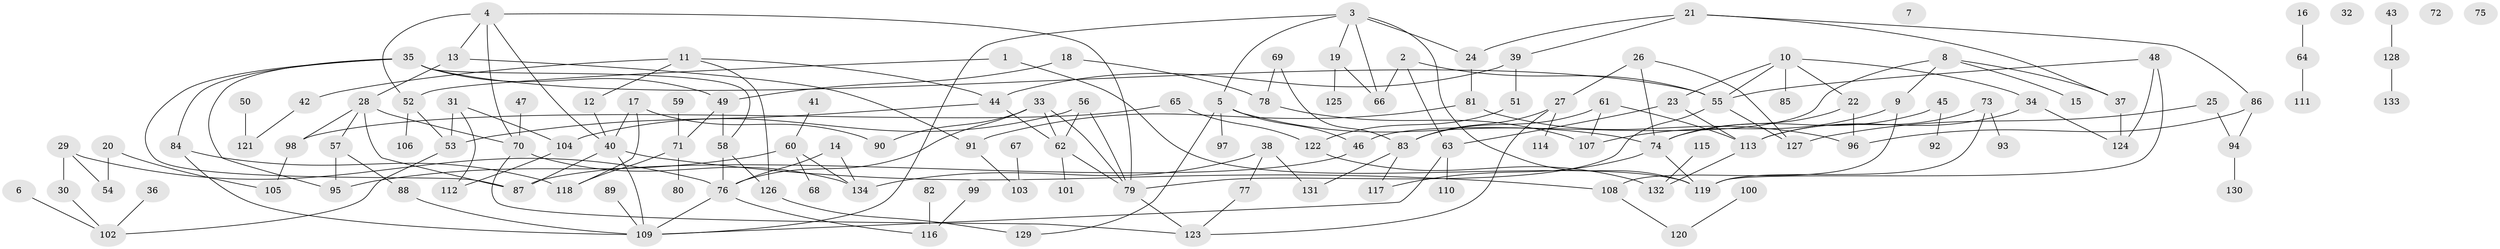 // coarse degree distribution, {4: 0.17142857142857143, 3: 0.2, 7: 0.2, 2: 0.2, 6: 0.08571428571428572, 10: 0.02857142857142857, 1: 0.11428571428571428}
// Generated by graph-tools (version 1.1) at 2025/35/03/04/25 23:35:45]
// undirected, 134 vertices, 183 edges
graph export_dot {
  node [color=gray90,style=filled];
  1;
  2;
  3;
  4;
  5;
  6;
  7;
  8;
  9;
  10;
  11;
  12;
  13;
  14;
  15;
  16;
  17;
  18;
  19;
  20;
  21;
  22;
  23;
  24;
  25;
  26;
  27;
  28;
  29;
  30;
  31;
  32;
  33;
  34;
  35;
  36;
  37;
  38;
  39;
  40;
  41;
  42;
  43;
  44;
  45;
  46;
  47;
  48;
  49;
  50;
  51;
  52;
  53;
  54;
  55;
  56;
  57;
  58;
  59;
  60;
  61;
  62;
  63;
  64;
  65;
  66;
  67;
  68;
  69;
  70;
  71;
  72;
  73;
  74;
  75;
  76;
  77;
  78;
  79;
  80;
  81;
  82;
  83;
  84;
  85;
  86;
  87;
  88;
  89;
  90;
  91;
  92;
  93;
  94;
  95;
  96;
  97;
  98;
  99;
  100;
  101;
  102;
  103;
  104;
  105;
  106;
  107;
  108;
  109;
  110;
  111;
  112;
  113;
  114;
  115;
  116;
  117;
  118;
  119;
  120;
  121;
  122;
  123;
  124;
  125;
  126;
  127;
  128;
  129;
  130;
  131;
  132;
  133;
  134;
  1 -- 52;
  1 -- 119;
  2 -- 55;
  2 -- 63;
  2 -- 66;
  3 -- 5;
  3 -- 19;
  3 -- 24;
  3 -- 66;
  3 -- 109;
  3 -- 119;
  4 -- 13;
  4 -- 40;
  4 -- 52;
  4 -- 70;
  4 -- 79;
  5 -- 46;
  5 -- 74;
  5 -- 97;
  5 -- 129;
  6 -- 102;
  8 -- 9;
  8 -- 15;
  8 -- 37;
  8 -- 46;
  9 -- 107;
  9 -- 108;
  10 -- 22;
  10 -- 23;
  10 -- 34;
  10 -- 55;
  10 -- 85;
  11 -- 12;
  11 -- 42;
  11 -- 44;
  11 -- 126;
  12 -- 40;
  13 -- 28;
  13 -- 91;
  14 -- 76;
  14 -- 134;
  16 -- 64;
  17 -- 40;
  17 -- 90;
  17 -- 118;
  18 -- 49;
  18 -- 78;
  19 -- 66;
  19 -- 125;
  20 -- 54;
  20 -- 105;
  21 -- 24;
  21 -- 37;
  21 -- 39;
  21 -- 86;
  22 -- 74;
  22 -- 96;
  23 -- 63;
  23 -- 113;
  24 -- 81;
  25 -- 94;
  25 -- 127;
  26 -- 27;
  26 -- 74;
  26 -- 127;
  27 -- 83;
  27 -- 114;
  27 -- 123;
  28 -- 57;
  28 -- 70;
  28 -- 87;
  28 -- 98;
  29 -- 30;
  29 -- 54;
  29 -- 76;
  30 -- 102;
  31 -- 53;
  31 -- 104;
  31 -- 112;
  33 -- 62;
  33 -- 76;
  33 -- 79;
  33 -- 90;
  34 -- 113;
  34 -- 124;
  35 -- 49;
  35 -- 55;
  35 -- 58;
  35 -- 84;
  35 -- 87;
  35 -- 95;
  36 -- 102;
  37 -- 124;
  38 -- 77;
  38 -- 131;
  38 -- 134;
  39 -- 44;
  39 -- 51;
  40 -- 87;
  40 -- 108;
  40 -- 109;
  41 -- 60;
  42 -- 121;
  43 -- 128;
  44 -- 53;
  44 -- 62;
  45 -- 74;
  45 -- 92;
  46 -- 87;
  47 -- 70;
  48 -- 55;
  48 -- 119;
  48 -- 124;
  49 -- 58;
  49 -- 71;
  50 -- 121;
  51 -- 122;
  52 -- 53;
  52 -- 106;
  53 -- 102;
  55 -- 79;
  55 -- 127;
  56 -- 62;
  56 -- 79;
  56 -- 104;
  57 -- 88;
  57 -- 95;
  58 -- 76;
  58 -- 126;
  59 -- 71;
  60 -- 68;
  60 -- 95;
  60 -- 134;
  61 -- 83;
  61 -- 107;
  61 -- 113;
  62 -- 79;
  62 -- 101;
  63 -- 109;
  63 -- 110;
  64 -- 111;
  65 -- 98;
  65 -- 122;
  67 -- 103;
  69 -- 78;
  69 -- 83;
  70 -- 123;
  70 -- 134;
  71 -- 80;
  71 -- 118;
  73 -- 93;
  73 -- 113;
  73 -- 119;
  74 -- 117;
  74 -- 119;
  76 -- 109;
  76 -- 116;
  77 -- 123;
  78 -- 107;
  79 -- 123;
  81 -- 91;
  81 -- 96;
  82 -- 116;
  83 -- 117;
  83 -- 131;
  84 -- 109;
  84 -- 118;
  86 -- 94;
  86 -- 96;
  88 -- 109;
  89 -- 109;
  91 -- 103;
  94 -- 130;
  98 -- 105;
  99 -- 116;
  100 -- 120;
  104 -- 112;
  108 -- 120;
  113 -- 132;
  115 -- 132;
  122 -- 132;
  126 -- 129;
  128 -- 133;
}
